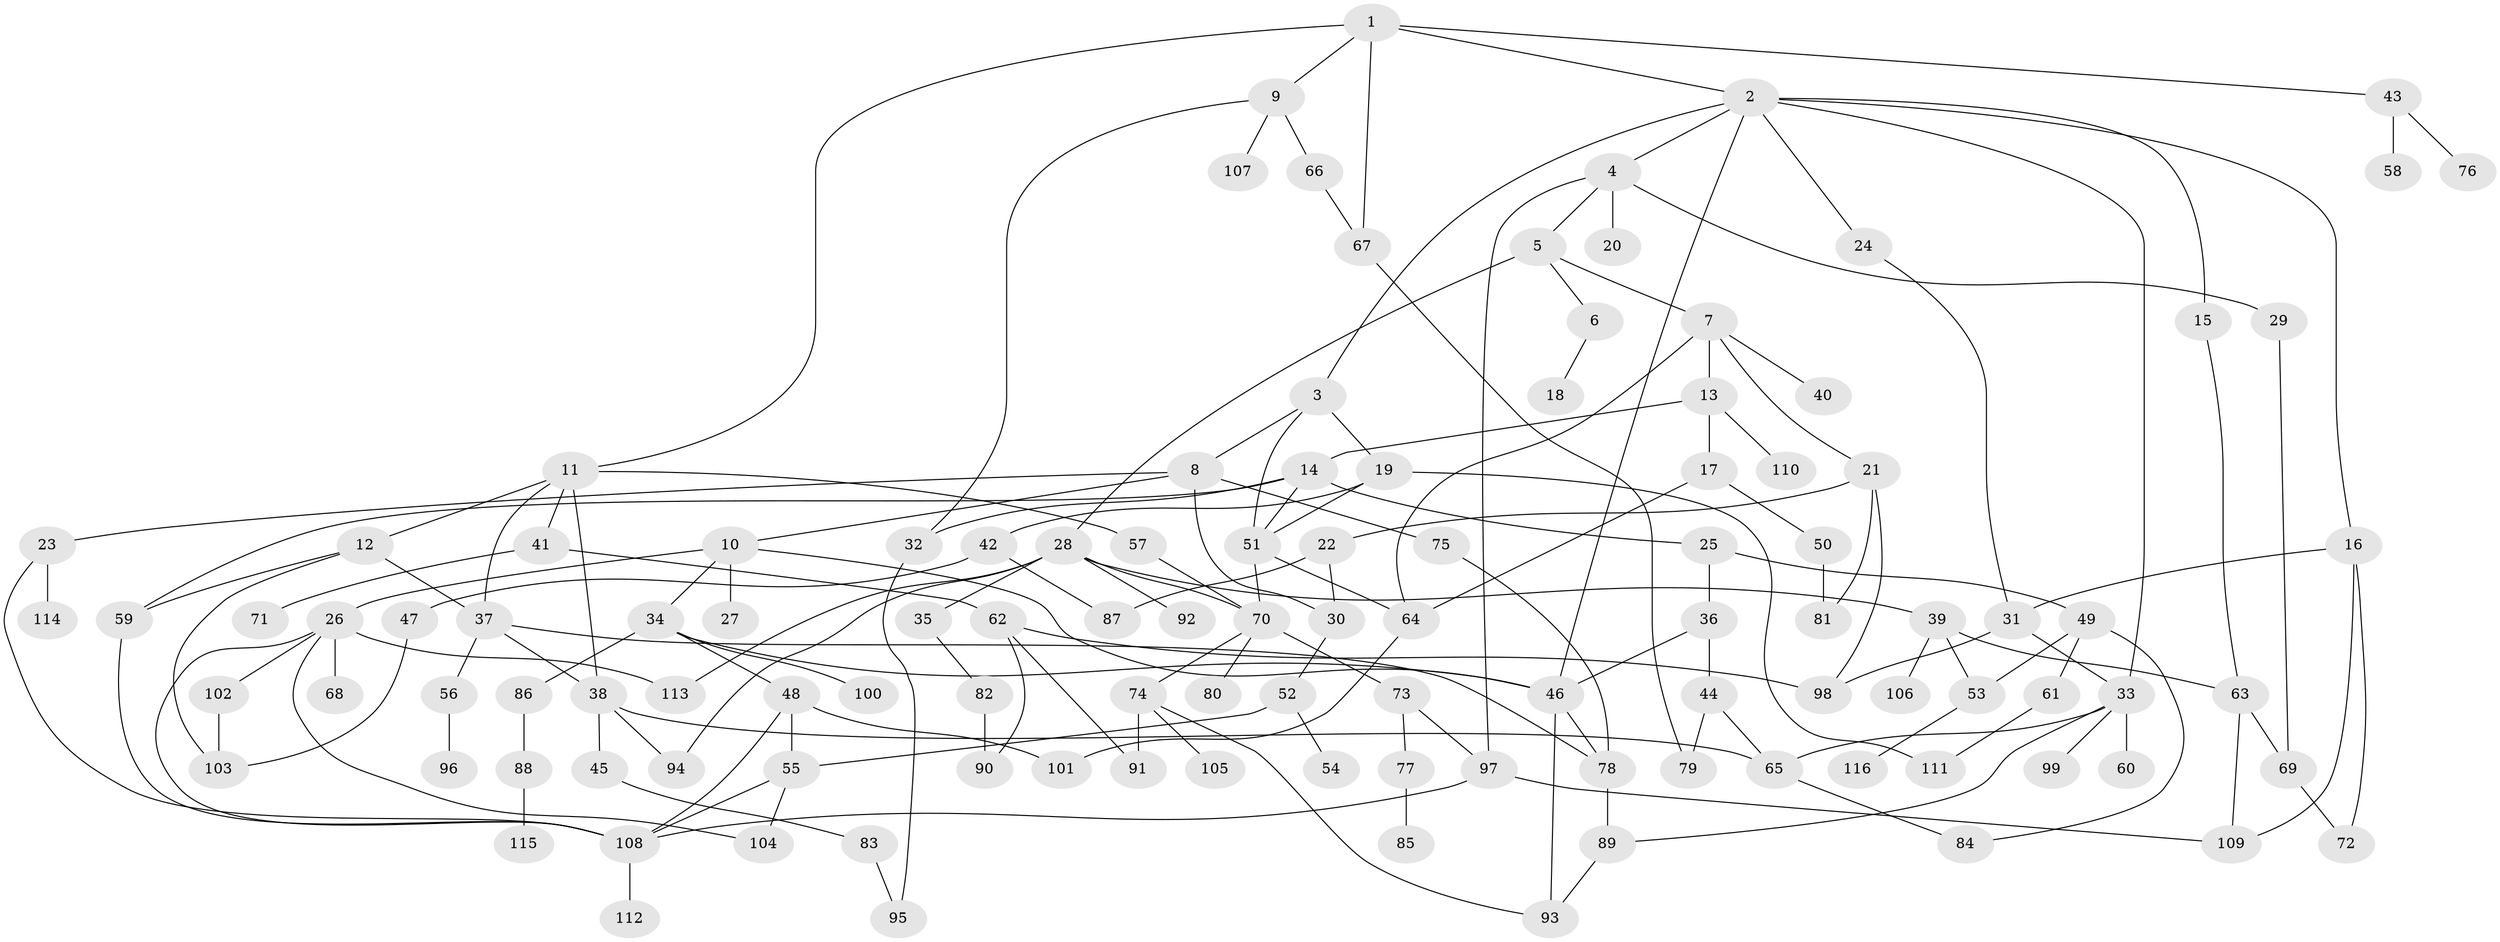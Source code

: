 // Generated by graph-tools (version 1.1) at 2025/49/03/09/25 03:49:26]
// undirected, 116 vertices, 168 edges
graph export_dot {
graph [start="1"]
  node [color=gray90,style=filled];
  1;
  2;
  3;
  4;
  5;
  6;
  7;
  8;
  9;
  10;
  11;
  12;
  13;
  14;
  15;
  16;
  17;
  18;
  19;
  20;
  21;
  22;
  23;
  24;
  25;
  26;
  27;
  28;
  29;
  30;
  31;
  32;
  33;
  34;
  35;
  36;
  37;
  38;
  39;
  40;
  41;
  42;
  43;
  44;
  45;
  46;
  47;
  48;
  49;
  50;
  51;
  52;
  53;
  54;
  55;
  56;
  57;
  58;
  59;
  60;
  61;
  62;
  63;
  64;
  65;
  66;
  67;
  68;
  69;
  70;
  71;
  72;
  73;
  74;
  75;
  76;
  77;
  78;
  79;
  80;
  81;
  82;
  83;
  84;
  85;
  86;
  87;
  88;
  89;
  90;
  91;
  92;
  93;
  94;
  95;
  96;
  97;
  98;
  99;
  100;
  101;
  102;
  103;
  104;
  105;
  106;
  107;
  108;
  109;
  110;
  111;
  112;
  113;
  114;
  115;
  116;
  1 -- 2;
  1 -- 9;
  1 -- 11;
  1 -- 43;
  1 -- 67;
  2 -- 3;
  2 -- 4;
  2 -- 15;
  2 -- 16;
  2 -- 24;
  2 -- 46;
  2 -- 33;
  3 -- 8;
  3 -- 19;
  3 -- 51;
  4 -- 5;
  4 -- 20;
  4 -- 29;
  4 -- 97;
  5 -- 6;
  5 -- 7;
  5 -- 28;
  6 -- 18;
  7 -- 13;
  7 -- 21;
  7 -- 40;
  7 -- 64;
  8 -- 10;
  8 -- 23;
  8 -- 30;
  8 -- 75;
  9 -- 66;
  9 -- 107;
  9 -- 32;
  10 -- 26;
  10 -- 27;
  10 -- 34;
  10 -- 46;
  11 -- 12;
  11 -- 37;
  11 -- 41;
  11 -- 57;
  11 -- 38;
  12 -- 37;
  12 -- 59;
  12 -- 103;
  13 -- 14;
  13 -- 17;
  13 -- 110;
  14 -- 25;
  14 -- 32;
  14 -- 59;
  14 -- 51;
  15 -- 63;
  16 -- 31;
  16 -- 72;
  16 -- 109;
  17 -- 50;
  17 -- 64;
  19 -- 42;
  19 -- 51;
  19 -- 111;
  21 -- 22;
  21 -- 81;
  21 -- 98;
  22 -- 30;
  22 -- 87;
  23 -- 114;
  23 -- 108;
  24 -- 31;
  25 -- 36;
  25 -- 49;
  26 -- 68;
  26 -- 102;
  26 -- 113;
  26 -- 104;
  26 -- 108;
  28 -- 35;
  28 -- 39;
  28 -- 70;
  28 -- 92;
  28 -- 113;
  28 -- 94;
  29 -- 69;
  30 -- 52;
  31 -- 33;
  31 -- 98;
  32 -- 95;
  33 -- 60;
  33 -- 89;
  33 -- 99;
  33 -- 65;
  34 -- 48;
  34 -- 86;
  34 -- 100;
  34 -- 46;
  35 -- 82;
  36 -- 44;
  36 -- 46;
  37 -- 38;
  37 -- 56;
  37 -- 78;
  38 -- 45;
  38 -- 65;
  38 -- 94;
  39 -- 53;
  39 -- 106;
  39 -- 63;
  41 -- 62;
  41 -- 71;
  42 -- 47;
  42 -- 87;
  43 -- 58;
  43 -- 76;
  44 -- 79;
  44 -- 65;
  45 -- 83;
  46 -- 78;
  46 -- 93;
  47 -- 103;
  48 -- 55;
  48 -- 108;
  48 -- 101;
  49 -- 61;
  49 -- 84;
  49 -- 53;
  50 -- 81;
  51 -- 64;
  51 -- 70;
  52 -- 54;
  52 -- 55;
  53 -- 116;
  55 -- 104;
  55 -- 108;
  56 -- 96;
  57 -- 70;
  59 -- 108;
  61 -- 111;
  62 -- 98;
  62 -- 90;
  62 -- 91;
  63 -- 109;
  63 -- 69;
  64 -- 101;
  65 -- 84;
  66 -- 67;
  67 -- 79;
  69 -- 72;
  70 -- 73;
  70 -- 74;
  70 -- 80;
  73 -- 77;
  73 -- 97;
  74 -- 91;
  74 -- 93;
  74 -- 105;
  75 -- 78;
  77 -- 85;
  78 -- 89;
  82 -- 90;
  83 -- 95;
  86 -- 88;
  88 -- 115;
  89 -- 93;
  97 -- 108;
  97 -- 109;
  102 -- 103;
  108 -- 112;
}
